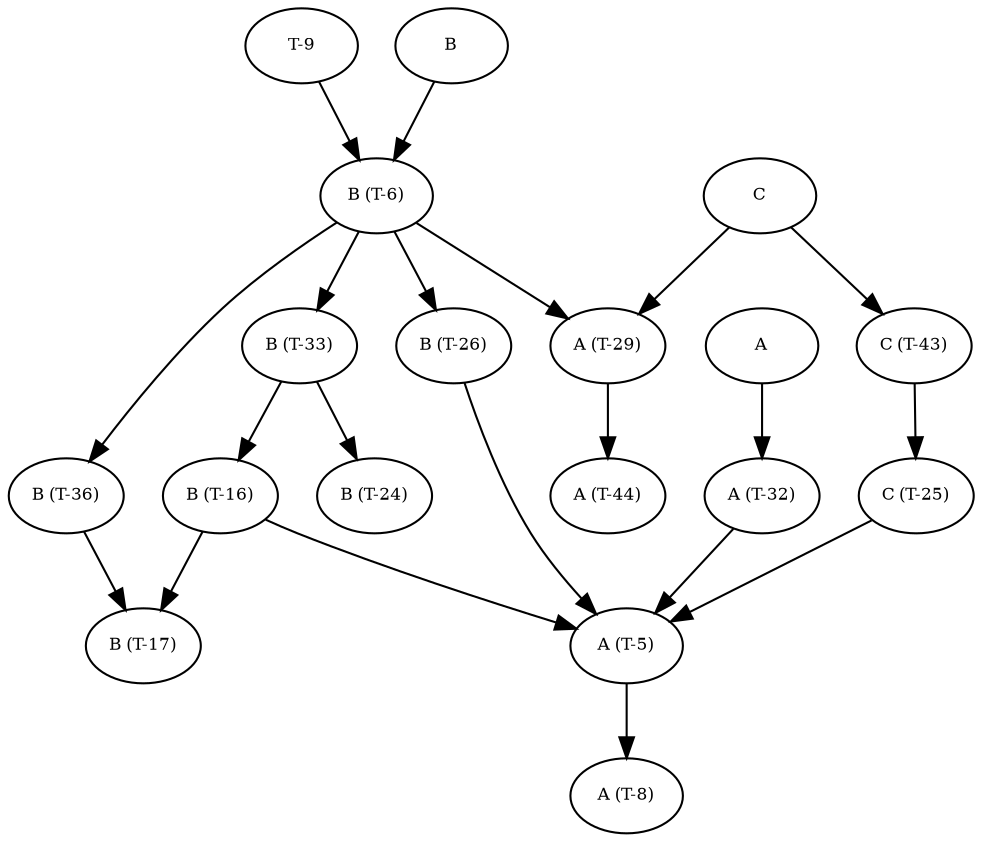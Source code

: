 digraph RGL__DirectedAdjacencyGraph {
    "A (T-29)" [
        fontsize = 8,
        label = "A (T-29)"
    ]

    "A (T-44)" [
        fontsize = 8,
        label = "A (T-44)"
    ]

    "C (T-43)" [
        fontsize = 8,
        label = "C (T-43)"
    ]

    "C (T-25)" [
        fontsize = 8,
        label = "C (T-25)"
    ]

    "A (T-5)" [
        fontsize = 8,
        label = "A (T-5)"
    ]

    "A (T-8)" [
        fontsize = 8,
        label = "A (T-8)"
    ]

    "B (T-33)" [
        fontsize = 8,
        label = "B (T-33)"
    ]

    "B (T-24)" [
        fontsize = 8,
        label = "B (T-24)"
    ]

    "B (T-16)" [
        fontsize = 8,
        label = "B (T-16)"
    ]

    "B (T-17)" [
        fontsize = 8,
        label = "B (T-17)"
    ]

    C [
        fontsize = 8,
        label = C
    ]

    "B (T-36)" [
        fontsize = 8,
        label = "B (T-36)"
    ]

    "B (T-6)" [
        fontsize = 8,
        label = "B (T-6)"
    ]

    "B (T-26)" [
        fontsize = 8,
        label = "B (T-26)"
    ]

    "A (T-32)" [
        fontsize = 8,
        label = "A (T-32)"
    ]

    A [
        fontsize = 8,
        label = A
    ]

    "T-9" [
        fontsize = 8,
        label = "T-9"
    ]

    B [
        fontsize = 8,
        label = B
    ]

    "A (T-29)" -> "A (T-44)" [
        fontsize = 8
    ]

    "C (T-43)" -> "C (T-25)" [
        fontsize = 8
    ]

    "C (T-25)" -> "A (T-5)" [
        fontsize = 8
    ]

    "A (T-5)" -> "A (T-8)" [
        fontsize = 8
    ]

    "B (T-33)" -> "B (T-24)" [
        fontsize = 8
    ]

    "B (T-33)" -> "B (T-16)" [
        fontsize = 8
    ]

    "B (T-16)" -> "A (T-5)" [
        fontsize = 8
    ]

    "B (T-16)" -> "B (T-17)" [
        fontsize = 8
    ]

    C -> "C (T-43)" [
        fontsize = 8
    ]

    C -> "A (T-29)" [
        fontsize = 8
    ]

    "B (T-36)" -> "B (T-17)" [
        fontsize = 8
    ]

    "B (T-6)" -> "B (T-36)" [
        fontsize = 8
    ]

    "B (T-6)" -> "B (T-33)" [
        fontsize = 8
    ]

    "B (T-6)" -> "A (T-29)" [
        fontsize = 8
    ]

    "B (T-6)" -> "B (T-26)" [
        fontsize = 8
    ]

    "B (T-26)" -> "A (T-5)" [
        fontsize = 8
    ]

    "A (T-32)" -> "A (T-5)" [
        fontsize = 8
    ]

    A -> "A (T-32)" [
        fontsize = 8
    ]

    "T-9" -> "B (T-6)" [
        fontsize = 8
    ]

    B -> "B (T-6)" [
        fontsize = 8
    ]
}
